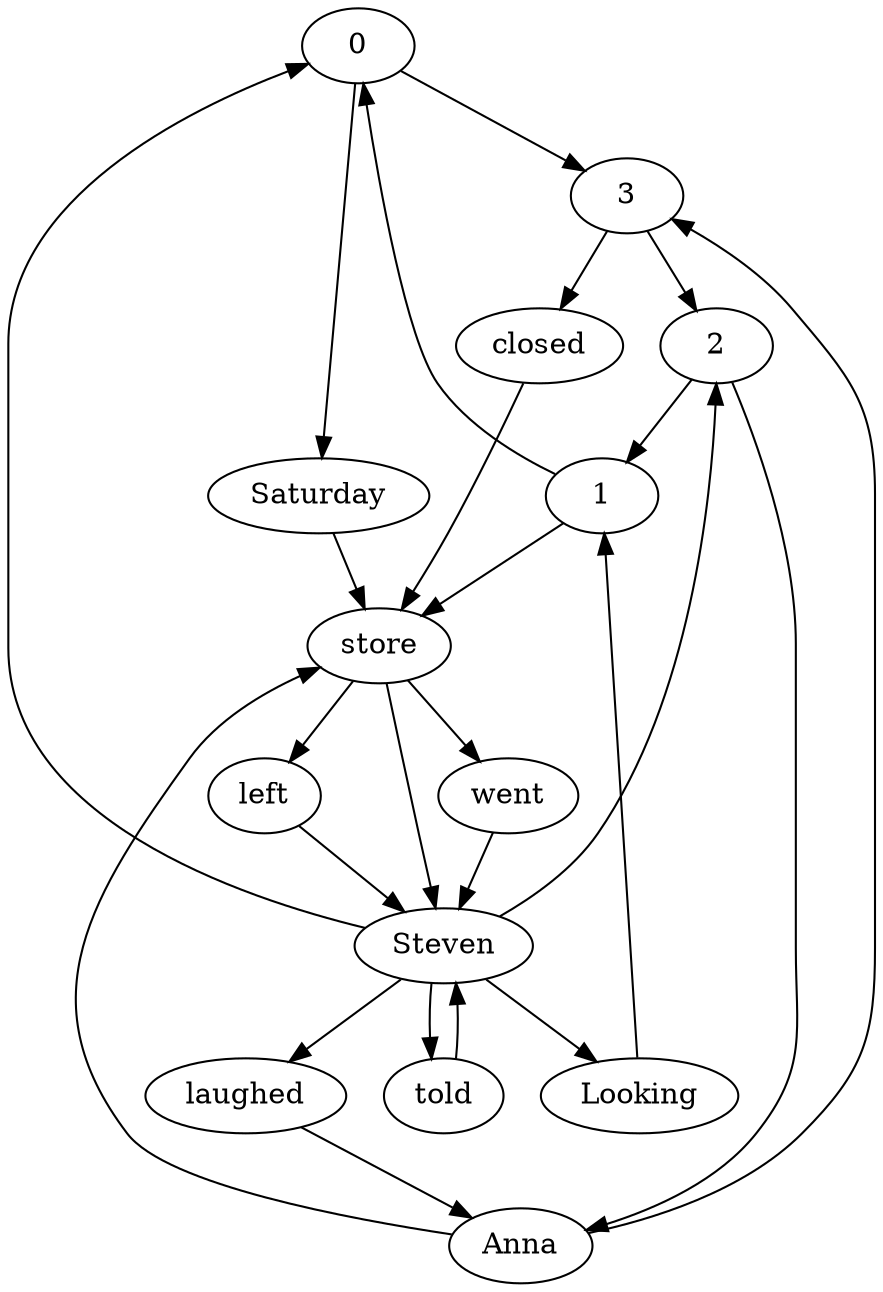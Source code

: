 strict digraph "" {
	0 -> 3;
	0 -> Saturday;
	3 -> 2;
	3 -> closed;
	Steven -> 0;
	Steven -> Looking;
	Steven -> 2;
	Steven -> laughed;
	Steven -> told;
	Saturday -> store;
	went -> Steven;
	store -> Steven;
	store -> went;
	store -> left;
	1 -> 0;
	1 -> store;
	Looking -> 1;
	2 -> 1;
	2 -> Anna;
	Anna -> 3;
	Anna -> store;
	left -> Steven;
	closed -> store;
	laughed -> Anna;
	told -> Steven;
}
